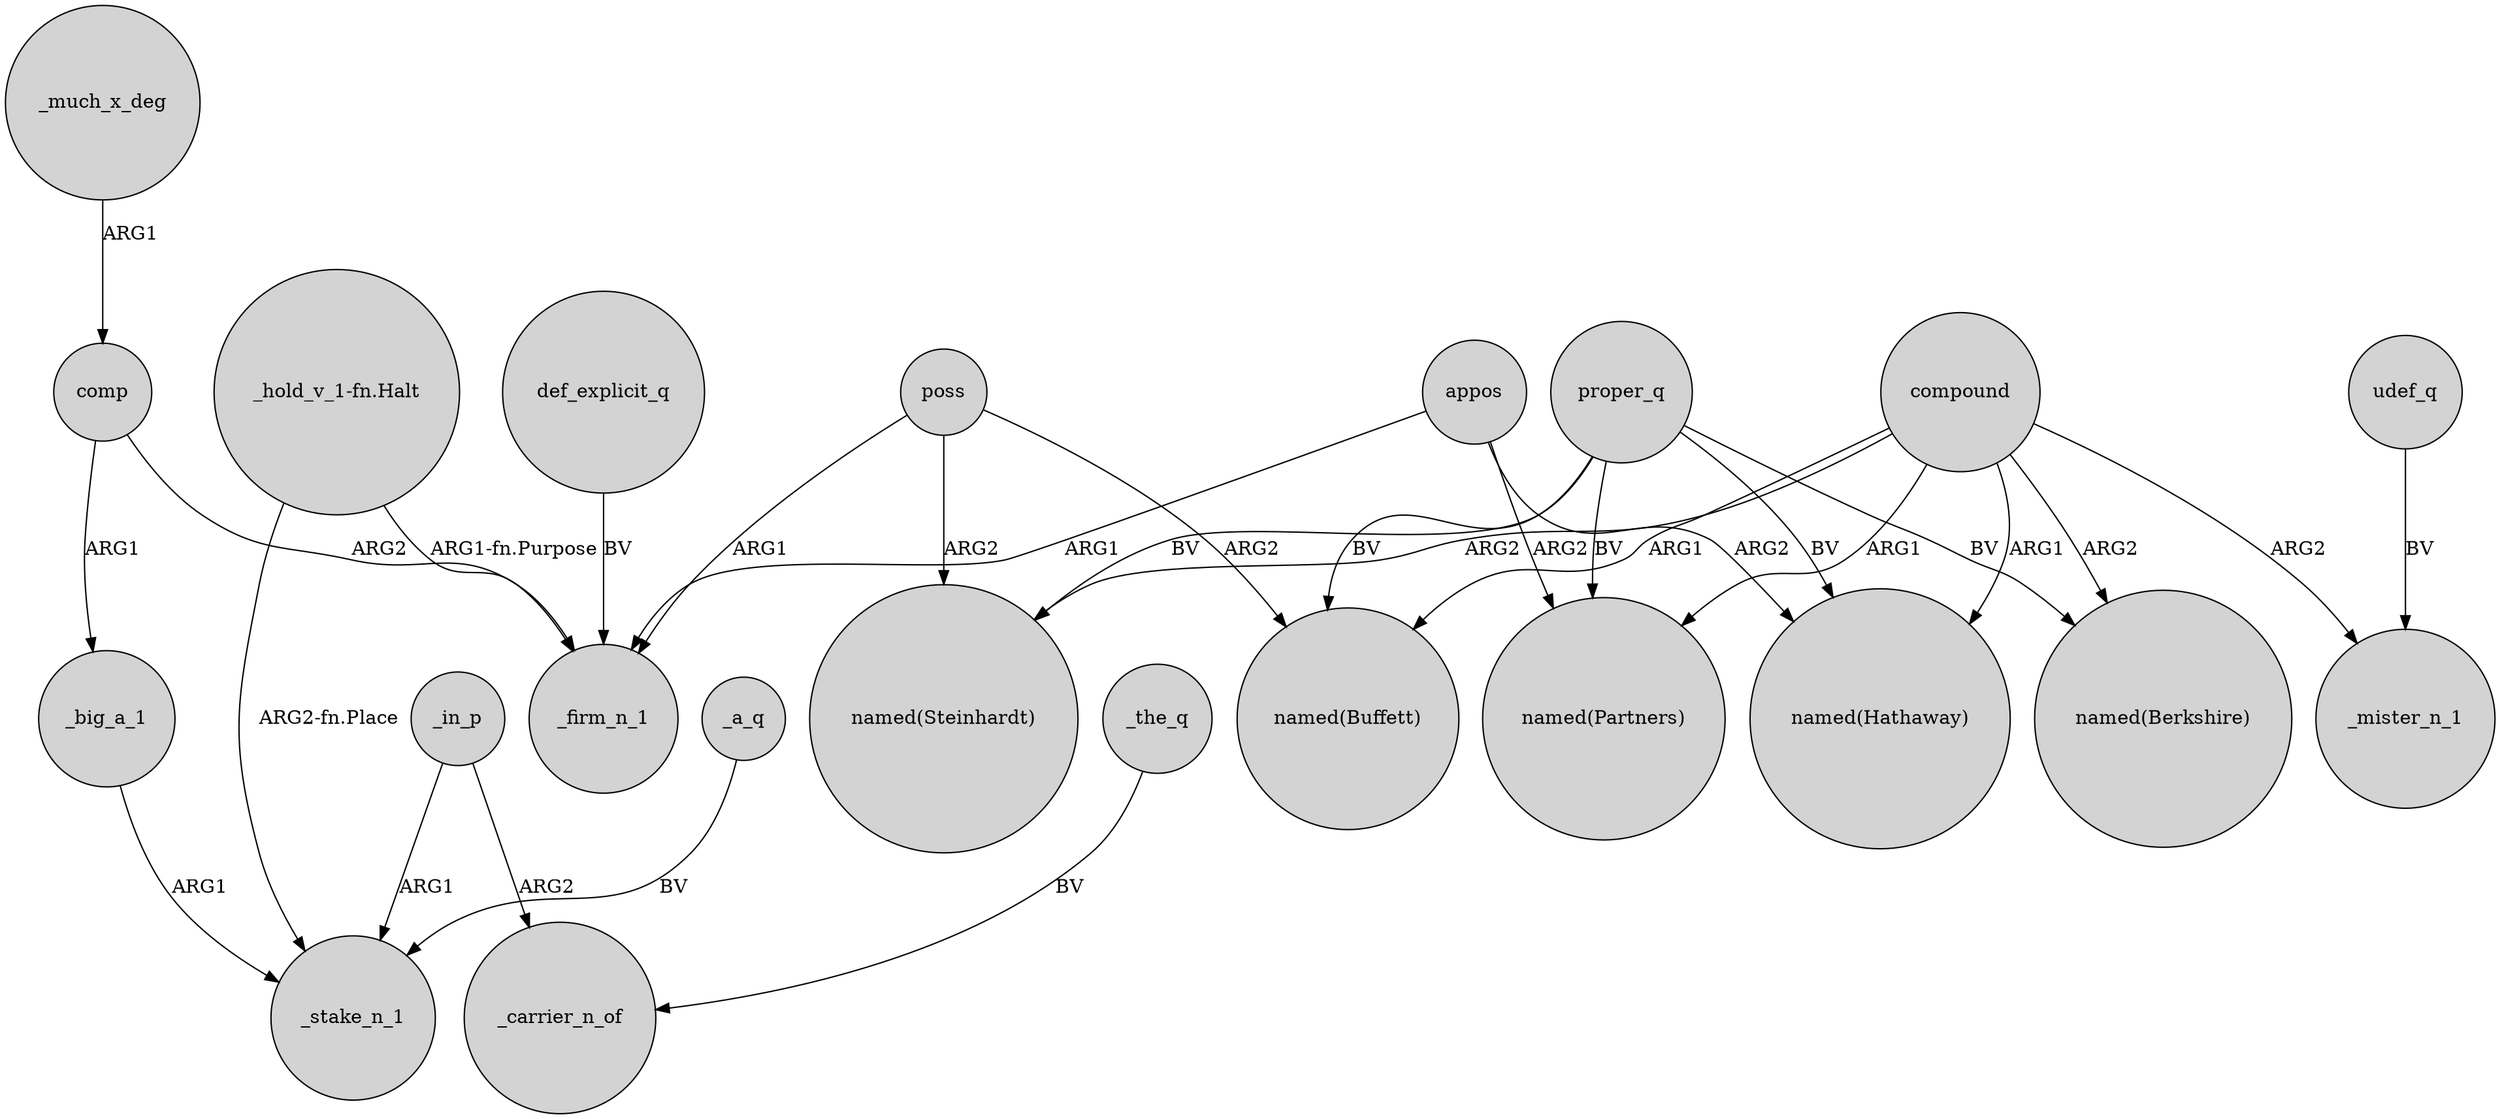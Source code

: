 digraph {
	node [shape=circle style=filled]
	compound -> "named(Steinhardt)" [label=ARG2]
	compound -> _mister_n_1 [label=ARG2]
	poss -> "named(Steinhardt)" [label=ARG2]
	proper_q -> "named(Hathaway)" [label=BV]
	proper_q -> "named(Steinhardt)" [label=BV]
	compound -> "named(Hathaway)" [label=ARG1]
	poss -> _firm_n_1 [label=ARG1]
	proper_q -> "named(Partners)" [label=BV]
	poss -> "named(Buffett)" [label=ARG2]
	udef_q -> _mister_n_1 [label=BV]
	comp -> _big_a_1 [label=ARG1]
	proper_q -> "named(Berkshire)" [label=BV]
	compound -> "named(Buffett)" [label=ARG1]
	_big_a_1 -> _stake_n_1 [label=ARG1]
	"_hold_v_1-fn.Halt" -> _stake_n_1 [label="ARG2-fn.Place"]
	def_explicit_q -> _firm_n_1 [label=BV]
	_the_q -> _carrier_n_of [label=BV]
	appos -> "named(Partners)" [label=ARG2]
	appos -> _firm_n_1 [label=ARG1]
	"_hold_v_1-fn.Halt" -> _firm_n_1 [label="ARG1-fn.Purpose"]
	comp -> _firm_n_1 [label=ARG2]
	proper_q -> "named(Buffett)" [label=BV]
	_much_x_deg -> comp [label=ARG1]
	_in_p -> _carrier_n_of [label=ARG2]
	compound -> "named(Partners)" [label=ARG1]
	compound -> "named(Berkshire)" [label=ARG2]
	appos -> "named(Hathaway)" [label=ARG2]
	_in_p -> _stake_n_1 [label=ARG1]
	_a_q -> _stake_n_1 [label=BV]
}
